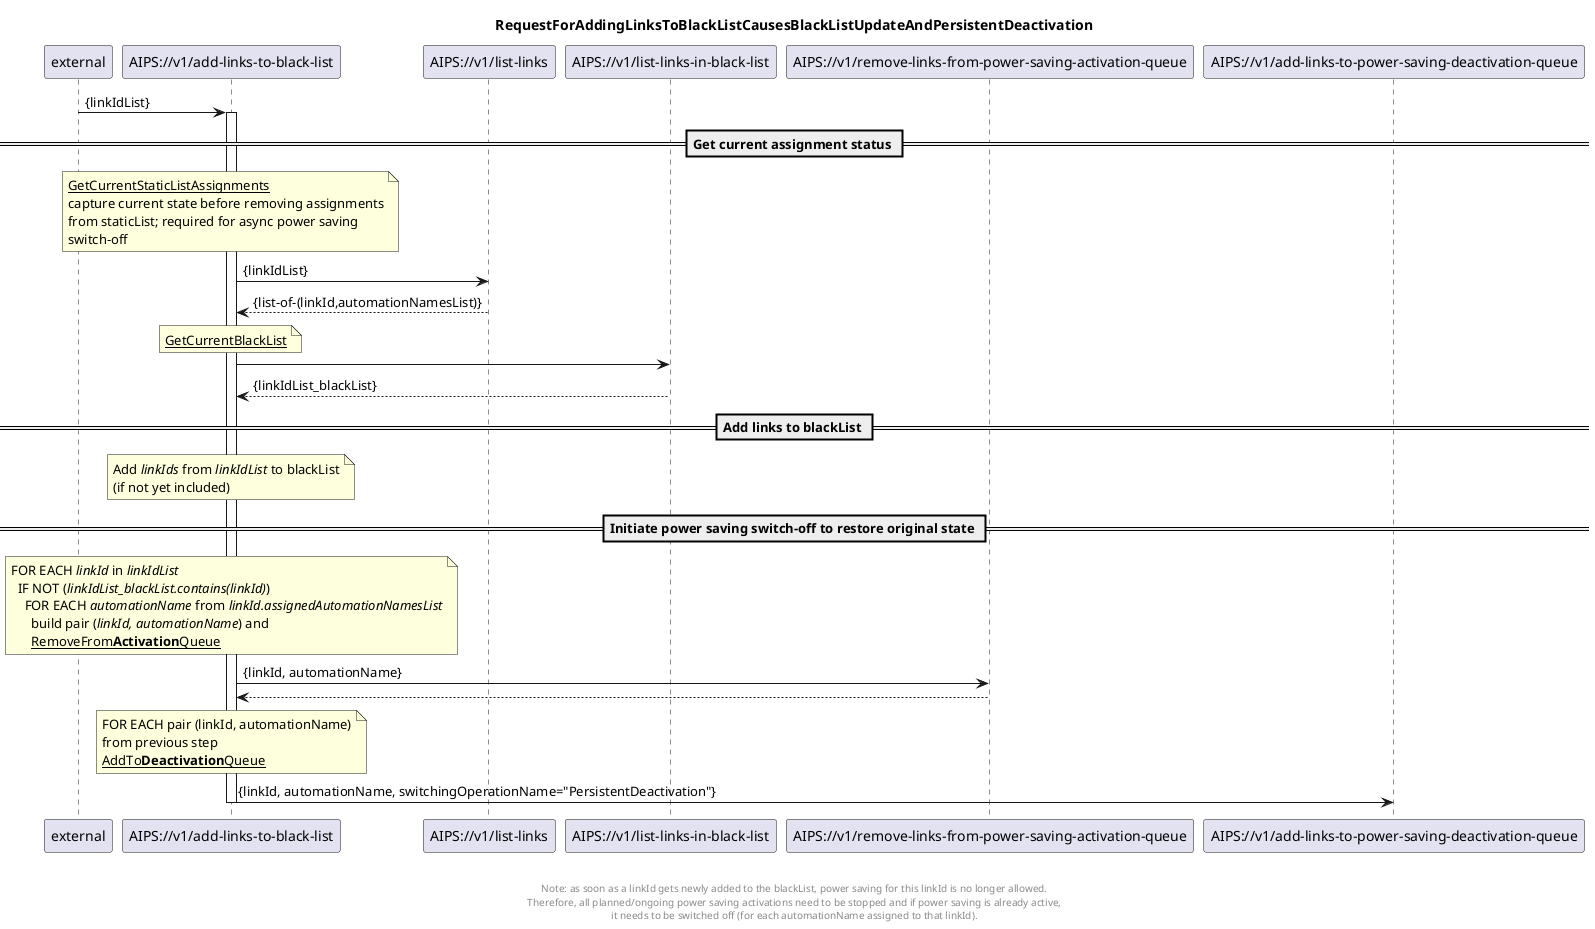 @startuml 120_addLinksToBlackList
skinparam responseMessageBelowArrow true

title
RequestForAddingLinksToBlackListCausesBlackListUpdateAndPersistentDeactivation
end title

participant "external" as requestor
participant "AIPS://v1/add-links-to-black-list" as addLinks
participant "AIPS://v1/list-links" as listLinks
participant "AIPS://v1/list-links-in-black-list" as listBlackList
participant "AIPS://v1/remove-links-from-power-saving-activation-queue" as stopSimpleActivation
participant "AIPS://v1/add-links-to-power-saving-deactivation-queue" as startPersistentDeactivation

requestor -> addLinks: {linkIdList}
activate addLinks

== Get current assignment status ==

'get current assignments from staticList
note over addLinks
  <u>GetCurrentStaticListAssignments</u>
  capture current state before removing assignments
  from staticList; required for async power saving
  switch-off
end note
addLinks -> listLinks: {linkIdList}
listLinks --> addLinks: {list-of-(linkId,automationNamesList)}

'get current blackList
note over addLinks
  <u>GetCurrentBlackList</u>
end note
addLinks -> listBlackList
listBlackList --> addLinks: {linkIdList_blackList}

== Add links to blackList ==

'add links to blackList file
note over addLinks
  Add <i>linkIds</i> from <i>linkIdList</i> to blackList
  (if not yet included)
end note

== Initiate power saving switch-off to restore original state ==

'stop ongoing/planned power saving
note over addLinks
  FOR EACH <i>linkId</i> in <i>linkIdList</i>
    IF NOT (<i>linkIdList_blackList.contains(linkId)</i>)
      FOR EACH <i>automationName</i> from <i>linkId.assignedAutomationNamesList</i>
        build pair (<i>linkId, automationName</i>) and
        <u>RemoveFrom<b>Activation</b>Queue</u>
end note
addLinks -> stopSimpleActivation: {linkId, automationName}
stopSimpleActivation --> addLinks

'initiate persistentDeactivation to turn power saving off
note over addLinks
  FOR EACH pair (linkId, automationName)
  from previous step
  <u>AddTo<b>Deactivation</b>Queue</u>
end note
addLinks -> startPersistentDeactivation: {linkId, automationName, switchingOperationName="PersistentDeactivation"}

deactivate addLinks

footer


  Note: as soon as a linkId gets newly added to the blackList, power saving for this linkId is no longer allowed.
  Therefore, all planned/ongoing power saving activations need to be stopped and if power saving is already active, 
  it needs to be switched off (for each automationName assigned to that linkId).
end footer

@enduml